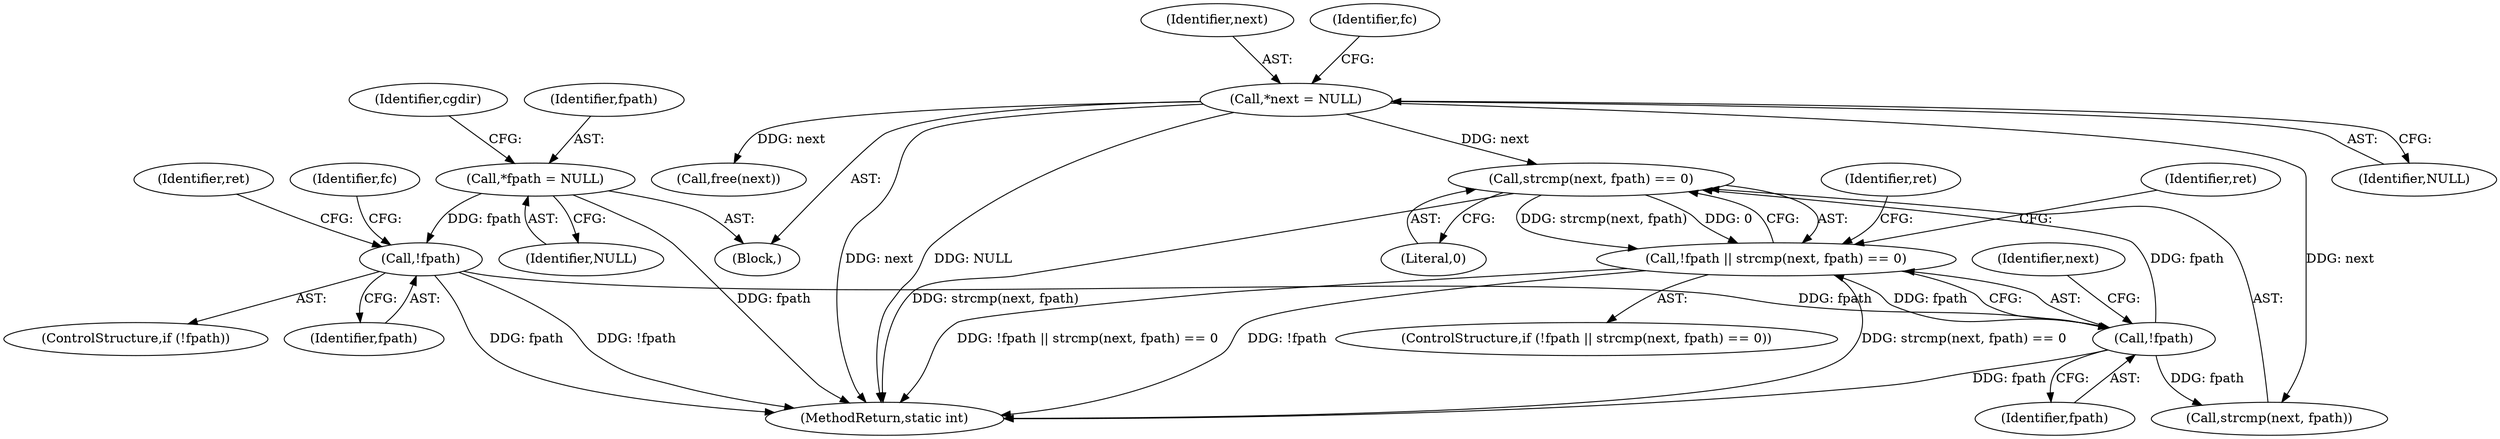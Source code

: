 digraph "0_lxcfs_a8b6c3e0537e90fba3c55910fd1b7229d54a60a7_4@API" {
"1000179" [label="(Call,strcmp(next, fpath) == 0)"];
"1000117" [label="(Call,*next = NULL)"];
"1000177" [label="(Call,!fpath)"];
"1000156" [label="(Call,!fpath)"];
"1000108" [label="(Call,*fpath = NULL)"];
"1000176" [label="(Call,!fpath || strcmp(next, fpath) == 0)"];
"1000244" [label="(MethodReturn,static int)"];
"1000157" [label="(Identifier,fpath)"];
"1000175" [label="(ControlStructure,if (!fpath || strcmp(next, fpath) == 0))"];
"1000180" [label="(Call,strcmp(next, fpath))"];
"1000117" [label="(Call,*next = NULL)"];
"1000119" [label="(Identifier,NULL)"];
"1000183" [label="(Literal,0)"];
"1000110" [label="(Identifier,NULL)"];
"1000156" [label="(Call,!fpath)"];
"1000168" [label="(Identifier,fc)"];
"1000108" [label="(Call,*fpath = NULL)"];
"1000155" [label="(ControlStructure,if (!fpath))"];
"1000118" [label="(Identifier,next)"];
"1000176" [label="(Call,!fpath || strcmp(next, fpath) == 0)"];
"1000177" [label="(Call,!fpath)"];
"1000113" [label="(Identifier,cgdir)"];
"1000160" [label="(Identifier,ret)"];
"1000240" [label="(Call,free(next))"];
"1000185" [label="(Identifier,ret)"];
"1000102" [label="(Block,)"];
"1000178" [label="(Identifier,fpath)"];
"1000181" [label="(Identifier,next)"];
"1000109" [label="(Identifier,fpath)"];
"1000179" [label="(Call,strcmp(next, fpath) == 0)"];
"1000190" [label="(Identifier,ret)"];
"1000124" [label="(Identifier,fc)"];
"1000179" -> "1000176"  [label="AST: "];
"1000179" -> "1000183"  [label="CFG: "];
"1000180" -> "1000179"  [label="AST: "];
"1000183" -> "1000179"  [label="AST: "];
"1000176" -> "1000179"  [label="CFG: "];
"1000179" -> "1000244"  [label="DDG: strcmp(next, fpath)"];
"1000179" -> "1000176"  [label="DDG: strcmp(next, fpath)"];
"1000179" -> "1000176"  [label="DDG: 0"];
"1000117" -> "1000179"  [label="DDG: next"];
"1000177" -> "1000179"  [label="DDG: fpath"];
"1000117" -> "1000102"  [label="AST: "];
"1000117" -> "1000119"  [label="CFG: "];
"1000118" -> "1000117"  [label="AST: "];
"1000119" -> "1000117"  [label="AST: "];
"1000124" -> "1000117"  [label="CFG: "];
"1000117" -> "1000244"  [label="DDG: next"];
"1000117" -> "1000244"  [label="DDG: NULL"];
"1000117" -> "1000180"  [label="DDG: next"];
"1000117" -> "1000240"  [label="DDG: next"];
"1000177" -> "1000176"  [label="AST: "];
"1000177" -> "1000178"  [label="CFG: "];
"1000178" -> "1000177"  [label="AST: "];
"1000181" -> "1000177"  [label="CFG: "];
"1000176" -> "1000177"  [label="CFG: "];
"1000177" -> "1000244"  [label="DDG: fpath"];
"1000177" -> "1000176"  [label="DDG: fpath"];
"1000156" -> "1000177"  [label="DDG: fpath"];
"1000177" -> "1000180"  [label="DDG: fpath"];
"1000156" -> "1000155"  [label="AST: "];
"1000156" -> "1000157"  [label="CFG: "];
"1000157" -> "1000156"  [label="AST: "];
"1000160" -> "1000156"  [label="CFG: "];
"1000168" -> "1000156"  [label="CFG: "];
"1000156" -> "1000244"  [label="DDG: fpath"];
"1000156" -> "1000244"  [label="DDG: !fpath"];
"1000108" -> "1000156"  [label="DDG: fpath"];
"1000108" -> "1000102"  [label="AST: "];
"1000108" -> "1000110"  [label="CFG: "];
"1000109" -> "1000108"  [label="AST: "];
"1000110" -> "1000108"  [label="AST: "];
"1000113" -> "1000108"  [label="CFG: "];
"1000108" -> "1000244"  [label="DDG: fpath"];
"1000176" -> "1000175"  [label="AST: "];
"1000185" -> "1000176"  [label="CFG: "];
"1000190" -> "1000176"  [label="CFG: "];
"1000176" -> "1000244"  [label="DDG: strcmp(next, fpath) == 0"];
"1000176" -> "1000244"  [label="DDG: !fpath || strcmp(next, fpath) == 0"];
"1000176" -> "1000244"  [label="DDG: !fpath"];
}
